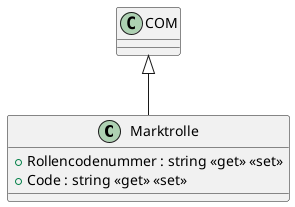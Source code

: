 @startuml
class Marktrolle {
    + Rollencodenummer : string <<get>> <<set>>
    + Code : string <<get>> <<set>>
}
COM <|-- Marktrolle
@enduml
